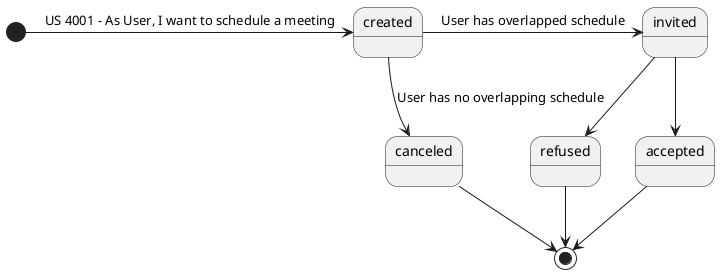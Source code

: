@startuml
'https://plantuml.com/state-diagram

[*] -> created : US 4001 - As User, I want to schedule a meeting

state created {
}

created --> canceled : User has no overlapping schedule

state canceled {
}

canceled --> [*]

state invited {
}

created -> invited : User has overlapped schedule


state refused {
}

invited --> refused

state accepted {
}

invited --> accepted

refused --> [*]
accepted --> [*]

@enduml
